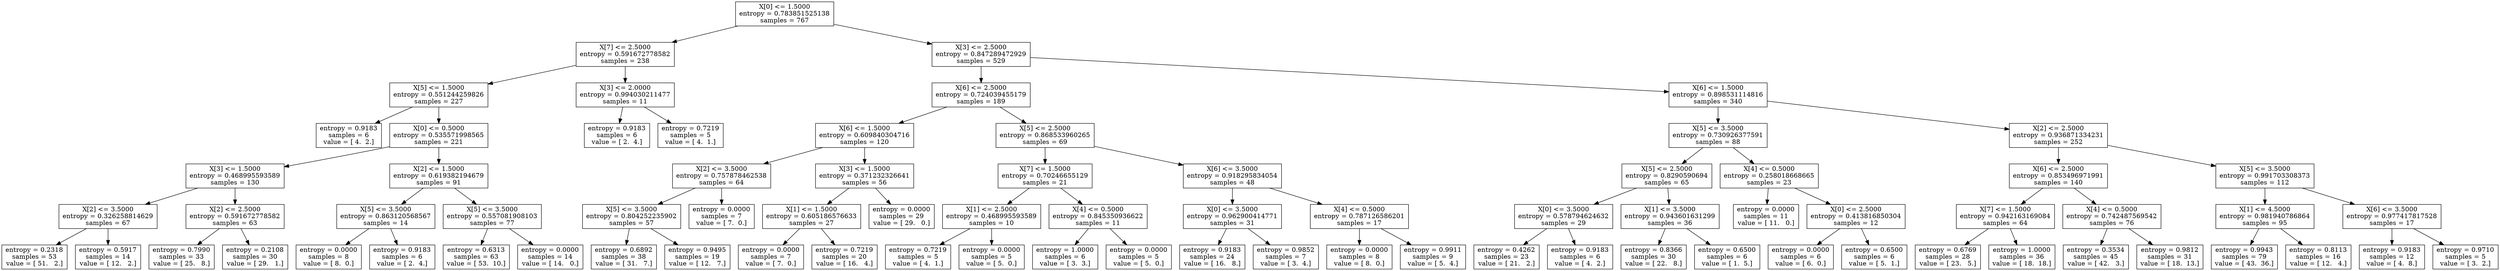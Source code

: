 digraph Tree {
0 [label="X[0] <= 1.5000\nentropy = 0.783851525138\nsamples = 767", shape="box"] ;
1 [label="X[7] <= 2.5000\nentropy = 0.591672778582\nsamples = 238", shape="box"] ;
0 -> 1 ;
2 [label="X[5] <= 1.5000\nentropy = 0.551244259826\nsamples = 227", shape="box"] ;
1 -> 2 ;
3 [label="entropy = 0.9183\nsamples = 6\nvalue = [ 4.  2.]", shape="box"] ;
2 -> 3 ;
4 [label="X[0] <= 0.5000\nentropy = 0.535571998565\nsamples = 221", shape="box"] ;
2 -> 4 ;
5 [label="X[3] <= 1.5000\nentropy = 0.468995593589\nsamples = 130", shape="box"] ;
4 -> 5 ;
6 [label="X[2] <= 3.5000\nentropy = 0.326258814629\nsamples = 67", shape="box"] ;
5 -> 6 ;
7 [label="entropy = 0.2318\nsamples = 53\nvalue = [ 51.   2.]", shape="box"] ;
6 -> 7 ;
8 [label="entropy = 0.5917\nsamples = 14\nvalue = [ 12.   2.]", shape="box"] ;
6 -> 8 ;
9 [label="X[2] <= 2.5000\nentropy = 0.591672778582\nsamples = 63", shape="box"] ;
5 -> 9 ;
10 [label="entropy = 0.7990\nsamples = 33\nvalue = [ 25.   8.]", shape="box"] ;
9 -> 10 ;
11 [label="entropy = 0.2108\nsamples = 30\nvalue = [ 29.   1.]", shape="box"] ;
9 -> 11 ;
12 [label="X[2] <= 1.5000\nentropy = 0.619382194679\nsamples = 91", shape="box"] ;
4 -> 12 ;
13 [label="X[5] <= 3.5000\nentropy = 0.863120568567\nsamples = 14", shape="box"] ;
12 -> 13 ;
14 [label="entropy = 0.0000\nsamples = 8\nvalue = [ 8.  0.]", shape="box"] ;
13 -> 14 ;
15 [label="entropy = 0.9183\nsamples = 6\nvalue = [ 2.  4.]", shape="box"] ;
13 -> 15 ;
16 [label="X[5] <= 3.5000\nentropy = 0.557081908103\nsamples = 77", shape="box"] ;
12 -> 16 ;
17 [label="entropy = 0.6313\nsamples = 63\nvalue = [ 53.  10.]", shape="box"] ;
16 -> 17 ;
18 [label="entropy = 0.0000\nsamples = 14\nvalue = [ 14.   0.]", shape="box"] ;
16 -> 18 ;
19 [label="X[3] <= 2.0000\nentropy = 0.994030211477\nsamples = 11", shape="box"] ;
1 -> 19 ;
20 [label="entropy = 0.9183\nsamples = 6\nvalue = [ 2.  4.]", shape="box"] ;
19 -> 20 ;
21 [label="entropy = 0.7219\nsamples = 5\nvalue = [ 4.  1.]", shape="box"] ;
19 -> 21 ;
22 [label="X[3] <= 2.5000\nentropy = 0.847289472929\nsamples = 529", shape="box"] ;
0 -> 22 ;
23 [label="X[6] <= 2.5000\nentropy = 0.724039455179\nsamples = 189", shape="box"] ;
22 -> 23 ;
24 [label="X[6] <= 1.5000\nentropy = 0.609840304716\nsamples = 120", shape="box"] ;
23 -> 24 ;
25 [label="X[2] <= 3.5000\nentropy = 0.757878462538\nsamples = 64", shape="box"] ;
24 -> 25 ;
26 [label="X[5] <= 3.5000\nentropy = 0.804252235902\nsamples = 57", shape="box"] ;
25 -> 26 ;
27 [label="entropy = 0.6892\nsamples = 38\nvalue = [ 31.   7.]", shape="box"] ;
26 -> 27 ;
28 [label="entropy = 0.9495\nsamples = 19\nvalue = [ 12.   7.]", shape="box"] ;
26 -> 28 ;
29 [label="entropy = 0.0000\nsamples = 7\nvalue = [ 7.  0.]", shape="box"] ;
25 -> 29 ;
30 [label="X[3] <= 1.5000\nentropy = 0.371232326641\nsamples = 56", shape="box"] ;
24 -> 30 ;
31 [label="X[1] <= 1.5000\nentropy = 0.605186576633\nsamples = 27", shape="box"] ;
30 -> 31 ;
32 [label="entropy = 0.0000\nsamples = 7\nvalue = [ 7.  0.]", shape="box"] ;
31 -> 32 ;
33 [label="entropy = 0.7219\nsamples = 20\nvalue = [ 16.   4.]", shape="box"] ;
31 -> 33 ;
34 [label="entropy = 0.0000\nsamples = 29\nvalue = [ 29.   0.]", shape="box"] ;
30 -> 34 ;
35 [label="X[5] <= 2.5000\nentropy = 0.868533960265\nsamples = 69", shape="box"] ;
23 -> 35 ;
36 [label="X[7] <= 1.5000\nentropy = 0.70246655129\nsamples = 21", shape="box"] ;
35 -> 36 ;
37 [label="X[1] <= 2.5000\nentropy = 0.468995593589\nsamples = 10", shape="box"] ;
36 -> 37 ;
38 [label="entropy = 0.7219\nsamples = 5\nvalue = [ 4.  1.]", shape="box"] ;
37 -> 38 ;
39 [label="entropy = 0.0000\nsamples = 5\nvalue = [ 5.  0.]", shape="box"] ;
37 -> 39 ;
40 [label="X[4] <= 0.5000\nentropy = 0.845350936622\nsamples = 11", shape="box"] ;
36 -> 40 ;
41 [label="entropy = 1.0000\nsamples = 6\nvalue = [ 3.  3.]", shape="box"] ;
40 -> 41 ;
42 [label="entropy = 0.0000\nsamples = 5\nvalue = [ 5.  0.]", shape="box"] ;
40 -> 42 ;
43 [label="X[6] <= 3.5000\nentropy = 0.918295834054\nsamples = 48", shape="box"] ;
35 -> 43 ;
44 [label="X[0] <= 3.5000\nentropy = 0.962900414771\nsamples = 31", shape="box"] ;
43 -> 44 ;
45 [label="entropy = 0.9183\nsamples = 24\nvalue = [ 16.   8.]", shape="box"] ;
44 -> 45 ;
46 [label="entropy = 0.9852\nsamples = 7\nvalue = [ 3.  4.]", shape="box"] ;
44 -> 46 ;
47 [label="X[4] <= 0.5000\nentropy = 0.787126586201\nsamples = 17", shape="box"] ;
43 -> 47 ;
48 [label="entropy = 0.0000\nsamples = 8\nvalue = [ 8.  0.]", shape="box"] ;
47 -> 48 ;
49 [label="entropy = 0.9911\nsamples = 9\nvalue = [ 5.  4.]", shape="box"] ;
47 -> 49 ;
50 [label="X[6] <= 1.5000\nentropy = 0.898531114816\nsamples = 340", shape="box"] ;
22 -> 50 ;
51 [label="X[5] <= 3.5000\nentropy = 0.730926377591\nsamples = 88", shape="box"] ;
50 -> 51 ;
52 [label="X[5] <= 2.5000\nentropy = 0.8290590694\nsamples = 65", shape="box"] ;
51 -> 52 ;
53 [label="X[0] <= 3.5000\nentropy = 0.578794624632\nsamples = 29", shape="box"] ;
52 -> 53 ;
54 [label="entropy = 0.4262\nsamples = 23\nvalue = [ 21.   2.]", shape="box"] ;
53 -> 54 ;
55 [label="entropy = 0.9183\nsamples = 6\nvalue = [ 4.  2.]", shape="box"] ;
53 -> 55 ;
56 [label="X[1] <= 3.5000\nentropy = 0.943601631299\nsamples = 36", shape="box"] ;
52 -> 56 ;
57 [label="entropy = 0.8366\nsamples = 30\nvalue = [ 22.   8.]", shape="box"] ;
56 -> 57 ;
58 [label="entropy = 0.6500\nsamples = 6\nvalue = [ 1.  5.]", shape="box"] ;
56 -> 58 ;
59 [label="X[4] <= 0.5000\nentropy = 0.258018668665\nsamples = 23", shape="box"] ;
51 -> 59 ;
60 [label="entropy = 0.0000\nsamples = 11\nvalue = [ 11.   0.]", shape="box"] ;
59 -> 60 ;
61 [label="X[0] <= 2.5000\nentropy = 0.413816850304\nsamples = 12", shape="box"] ;
59 -> 61 ;
62 [label="entropy = 0.0000\nsamples = 6\nvalue = [ 6.  0.]", shape="box"] ;
61 -> 62 ;
63 [label="entropy = 0.6500\nsamples = 6\nvalue = [ 5.  1.]", shape="box"] ;
61 -> 63 ;
64 [label="X[2] <= 2.5000\nentropy = 0.936871334231\nsamples = 252", shape="box"] ;
50 -> 64 ;
65 [label="X[6] <= 2.5000\nentropy = 0.853496971991\nsamples = 140", shape="box"] ;
64 -> 65 ;
66 [label="X[7] <= 1.5000\nentropy = 0.942163169084\nsamples = 64", shape="box"] ;
65 -> 66 ;
67 [label="entropy = 0.6769\nsamples = 28\nvalue = [ 23.   5.]", shape="box"] ;
66 -> 67 ;
68 [label="entropy = 1.0000\nsamples = 36\nvalue = [ 18.  18.]", shape="box"] ;
66 -> 68 ;
69 [label="X[4] <= 0.5000\nentropy = 0.742487569542\nsamples = 76", shape="box"] ;
65 -> 69 ;
70 [label="entropy = 0.3534\nsamples = 45\nvalue = [ 42.   3.]", shape="box"] ;
69 -> 70 ;
71 [label="entropy = 0.9812\nsamples = 31\nvalue = [ 18.  13.]", shape="box"] ;
69 -> 71 ;
72 [label="X[5] <= 3.5000\nentropy = 0.991703308373\nsamples = 112", shape="box"] ;
64 -> 72 ;
73 [label="X[1] <= 4.5000\nentropy = 0.981940786864\nsamples = 95", shape="box"] ;
72 -> 73 ;
74 [label="entropy = 0.9943\nsamples = 79\nvalue = [ 43.  36.]", shape="box"] ;
73 -> 74 ;
75 [label="entropy = 0.8113\nsamples = 16\nvalue = [ 12.   4.]", shape="box"] ;
73 -> 75 ;
76 [label="X[6] <= 3.5000\nentropy = 0.977417817528\nsamples = 17", shape="box"] ;
72 -> 76 ;
77 [label="entropy = 0.9183\nsamples = 12\nvalue = [ 4.  8.]", shape="box"] ;
76 -> 77 ;
78 [label="entropy = 0.9710\nsamples = 5\nvalue = [ 3.  2.]", shape="box"] ;
76 -> 78 ;
}